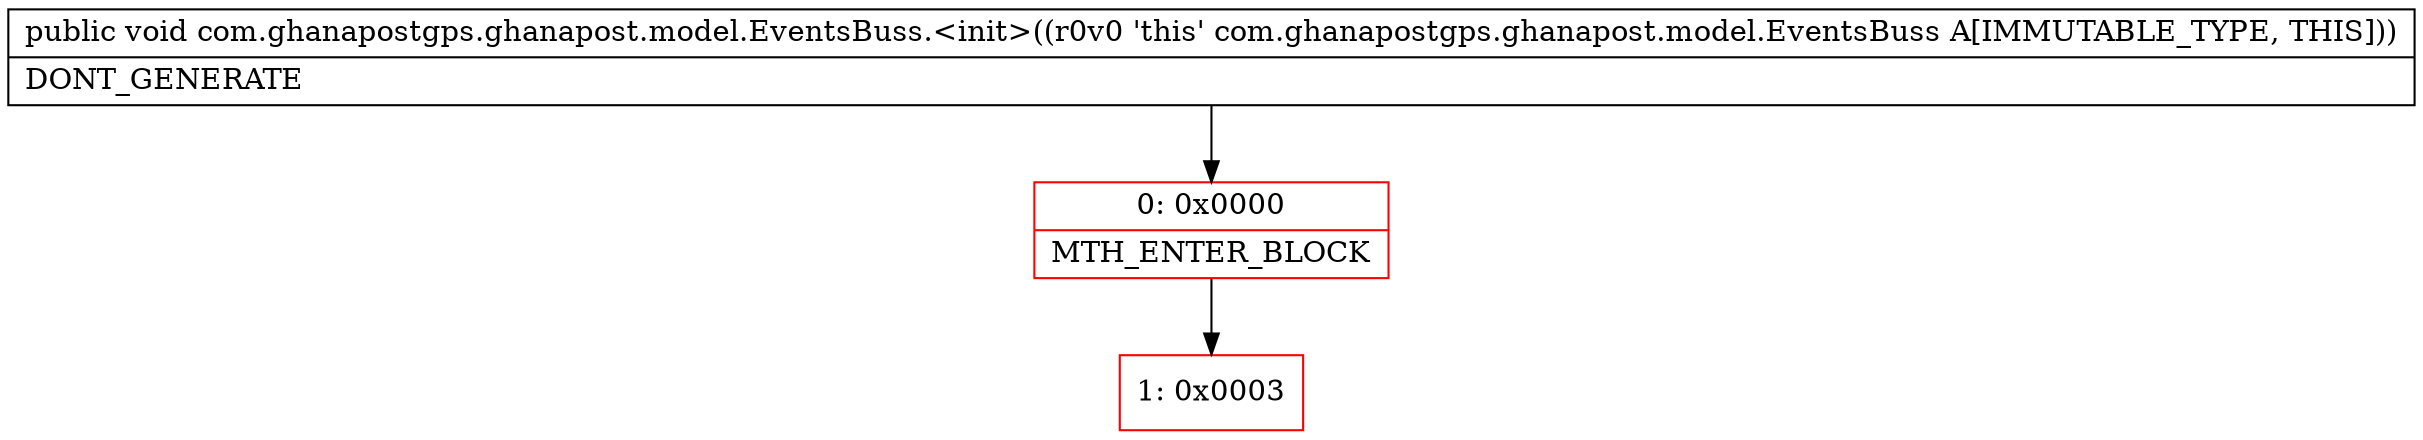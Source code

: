 digraph "CFG forcom.ghanapostgps.ghanapost.model.EventsBuss.\<init\>()V" {
subgraph cluster_Region_1845474364 {
label = "R(0)";
node [shape=record,color=blue];
}
Node_0 [shape=record,color=red,label="{0\:\ 0x0000|MTH_ENTER_BLOCK\l}"];
Node_1 [shape=record,color=red,label="{1\:\ 0x0003}"];
MethodNode[shape=record,label="{public void com.ghanapostgps.ghanapost.model.EventsBuss.\<init\>((r0v0 'this' com.ghanapostgps.ghanapost.model.EventsBuss A[IMMUTABLE_TYPE, THIS]))  | DONT_GENERATE\l}"];
MethodNode -> Node_0;
Node_0 -> Node_1;
}

